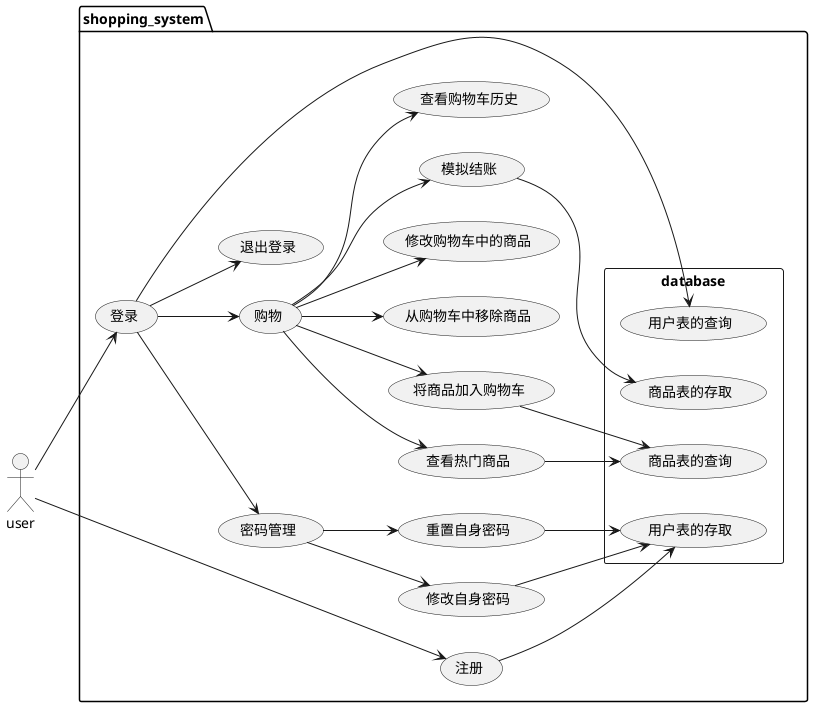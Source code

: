 @startuml

left to right direction
actor "user" as user
package shopping_system {
  usecase "登录" as log_in
  usecase "注册" as register
  usecase "密码管理" as password_management
  usecase "购物" as shopping
  usecase "退出登录" as log_out
  usecase "修改自身密码" as password_changing
  usecase "查看热门商品" as viewHotProducts
  usecase "重置自身密码" as passwordSelfReset
  usecase "将商品加入购物车" as addToCart
  usecase "从购物车中移除商品" as removeFromCart
  usecase "修改购物车中的商品" as modifyInCart
  usecase "模拟结账" as mock_closing
  usecase "查看购物车历史" as viewShoppingHistory
  rectangle database{
        usecase "商品表的查询" as commodity_see
        usecase "商品表的存取" as commodity_save
        usecase "用户表的存取" as users_save
        usecase "用户表的查询" as users_see
  }
}

user--> register
user--> log_in

log_in--> password_management
log_in--> log_out
log_in--> shopping

password_management--> password_changing
password_management--> passwordSelfReset

shopping--> addToCart
shopping--> removeFromCart
shopping--> modifyInCart
shopping--> mock_closing
shopping--> viewShoppingHistory
shopping--> viewHotProducts

register--> users_save

log_in--> users_see

password_changing--> users_save
passwordSelfReset--> users_save

addToCart--> commodity_see
viewHotProducts--> commodity_see
mock_closing--> commodity_save

@enduml